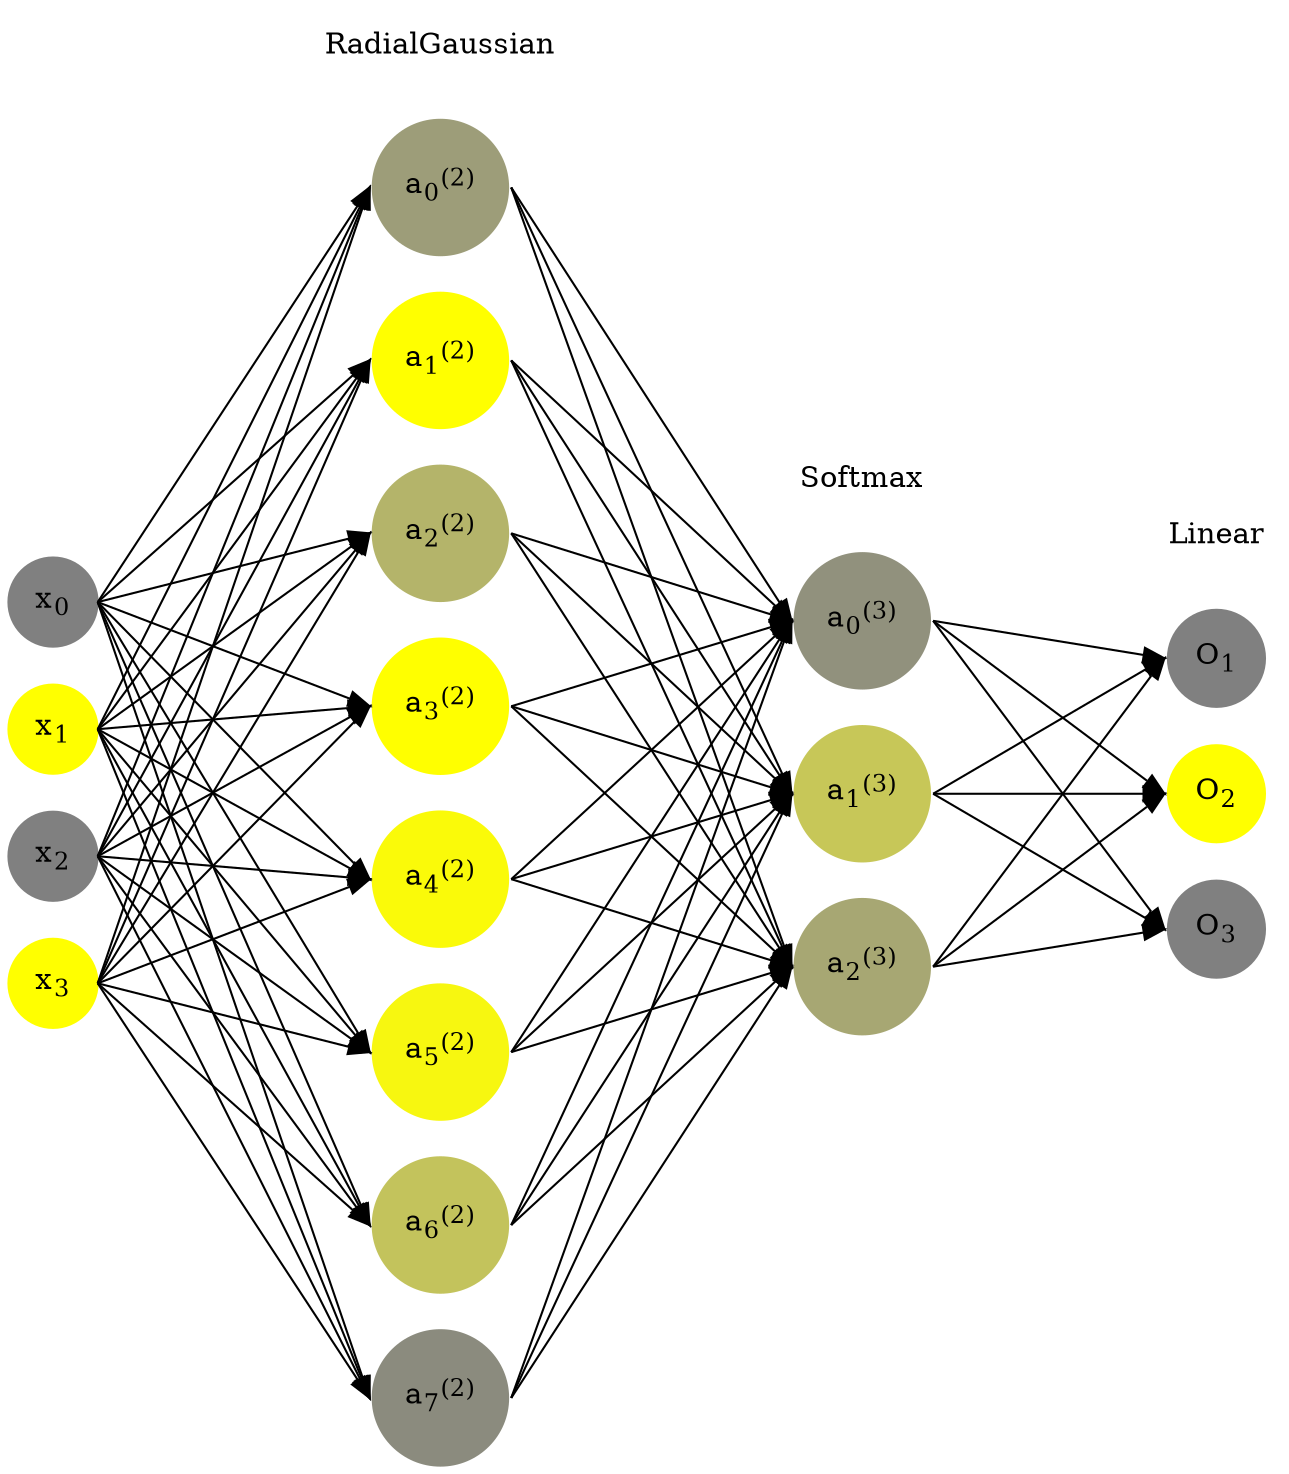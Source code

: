 digraph G {
	rankdir = LR;
	splines=false;
	edge[style=invis];
	ranksep= 1.4;
	{
	node [shape=circle, color="0.1667, 0.0, 0.5", style=filled, fillcolor="0.1667, 0.0, 0.5"];
	x0 [label=<x<sub>0</sub>>];
	}
	{
	node [shape=circle, color="0.1667, 1.0, 1.0", style=filled, fillcolor="0.1667, 1.0, 1.0"];
	x1 [label=<x<sub>1</sub>>];
	}
	{
	node [shape=circle, color="0.1667, 0.0, 0.5", style=filled, fillcolor="0.1667, 0.0, 0.5"];
	x2 [label=<x<sub>2</sub>>];
	}
	{
	node [shape=circle, color="0.1667, 1.0, 1.0", style=filled, fillcolor="0.1667, 1.0, 1.0"];
	x3 [label=<x<sub>3</sub>>];
	}
	{
	node [shape=circle, color="0.1667, 0.230749, 0.615374", style=filled, fillcolor="0.1667, 0.230749, 0.615374"];
	a02 [label=<a<sub>0</sub><sup>(2)</sup>>];
	}
	{
	node [shape=circle, color="0.1667, 0.997321, 0.998660", style=filled, fillcolor="0.1667, 0.997321, 0.998660"];
	a12 [label=<a<sub>1</sub><sup>(2)</sup>>];
	}
	{
	node [shape=circle, color="0.1667, 0.408274, 0.704137", style=filled, fillcolor="0.1667, 0.408274, 0.704137"];
	a22 [label=<a<sub>2</sub><sup>(2)</sup>>];
	}
	{
	node [shape=circle, color="0.1667, 0.998540, 0.999270", style=filled, fillcolor="0.1667, 0.998540, 0.999270"];
	a32 [label=<a<sub>3</sub><sup>(2)</sup>>];
	}
	{
	node [shape=circle, color="0.1667, 0.960190, 0.980095", style=filled, fillcolor="0.1667, 0.960190, 0.980095"];
	a42 [label=<a<sub>4</sub><sup>(2)</sup>>];
	}
	{
	node [shape=circle, color="0.1667, 0.932957, 0.966479", style=filled, fillcolor="0.1667, 0.932957, 0.966479"];
	a52 [label=<a<sub>5</sub><sup>(2)</sup>>];
	}
	{
	node [shape=circle, color="0.1667, 0.526206, 0.763103", style=filled, fillcolor="0.1667, 0.526206, 0.763103"];
	a62 [label=<a<sub>6</sub><sup>(2)</sup>>];
	}
	{
	node [shape=circle, color="0.1667, 0.093223, 0.546612", style=filled, fillcolor="0.1667, 0.093223, 0.546612"];
	a72 [label=<a<sub>7</sub><sup>(2)</sup>>];
	}
	{
	node [shape=circle, color="0.1667, 0.133431, 0.566716", style=filled, fillcolor="0.1667, 0.133431, 0.566716"];
	a03 [label=<a<sub>0</sub><sup>(3)</sup>>];
	}
	{
	node [shape=circle, color="0.1667, 0.557631, 0.778815", style=filled, fillcolor="0.1667, 0.557631, 0.778815"];
	a13 [label=<a<sub>1</sub><sup>(3)</sup>>];
	}
	{
	node [shape=circle, color="0.1667, 0.308938, 0.654469", style=filled, fillcolor="0.1667, 0.308938, 0.654469"];
	a23 [label=<a<sub>2</sub><sup>(3)</sup>>];
	}
	{
	node [shape=circle, color="0.1667, 0.0, 0.5", style=filled, fillcolor="0.1667, 0.0, 0.5"];
	O1 [label=<O<sub>1</sub>>];
	}
	{
	node [shape=circle, color="0.1667, 1.0, 1.0", style=filled, fillcolor="0.1667, 1.0, 1.0"];
	O2 [label=<O<sub>2</sub>>];
	}
	{
	node [shape=circle, color="0.1667, 0.0, 0.5", style=filled, fillcolor="0.1667, 0.0, 0.5"];
	O3 [label=<O<sub>3</sub>>];
	}
	{
	rank=same;
	x0->x1->x2->x3;
	}
	{
	rank=same;
	a02->a12->a22->a32->a42->a52->a62->a72;
	}
	{
	rank=same;
	a03->a13->a23;
	}
	{
	rank=same;
	O1->O2->O3;
	}
	l1 [shape=plaintext,label="RadialGaussian"];
	l1->a02;
	{rank=same; l1;a02};
	l2 [shape=plaintext,label="Softmax"];
	l2->a03;
	{rank=same; l2;a03};
	l3 [shape=plaintext,label="Linear"];
	l3->O1;
	{rank=same; l3;O1};
edge[style=solid, tailport=e, headport=w];
	{x0;x1;x2;x3} -> {a02;a12;a22;a32;a42;a52;a62;a72};
	{a02;a12;a22;a32;a42;a52;a62;a72} -> {a03;a13;a23};
	{a03;a13;a23} -> {O1,O2,O3};
}